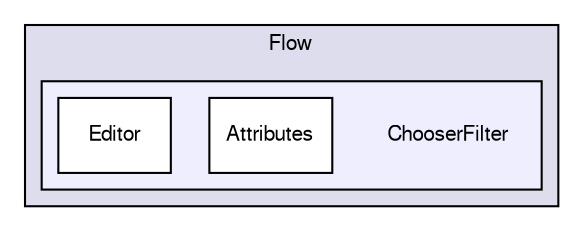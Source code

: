digraph "ChooserFilter" {
  compound=true
  node [ fontsize="10", fontname="FreeSans"];
  edge [ labelfontsize="10", labelfontname="FreeSans"];
  subgraph clusterdir_f2161341da0c2838c2d943d4603ba5b1 {
    graph [ bgcolor="#ddddee", pencolor="black", label="Flow" fontname="FreeSans", fontsize="10", URL="dir_f2161341da0c2838c2d943d4603ba5b1.html"]
  subgraph clusterdir_2f441a16c2205f118786907f670d4982 {
    graph [ bgcolor="#eeeeff", pencolor="black", label="" URL="dir_2f441a16c2205f118786907f670d4982.html"];
    dir_2f441a16c2205f118786907f670d4982 [shape=plaintext label="ChooserFilter"];
    dir_36cf7215b200cd61216571351b9844b5 [shape=box label="Attributes" color="black" fillcolor="white" style="filled" URL="dir_36cf7215b200cd61216571351b9844b5.html"];
    dir_34c0c3ebf40513ab1bd733c14085836b [shape=box label="Editor" color="black" fillcolor="white" style="filled" URL="dir_34c0c3ebf40513ab1bd733c14085836b.html"];
  }
  }
}

